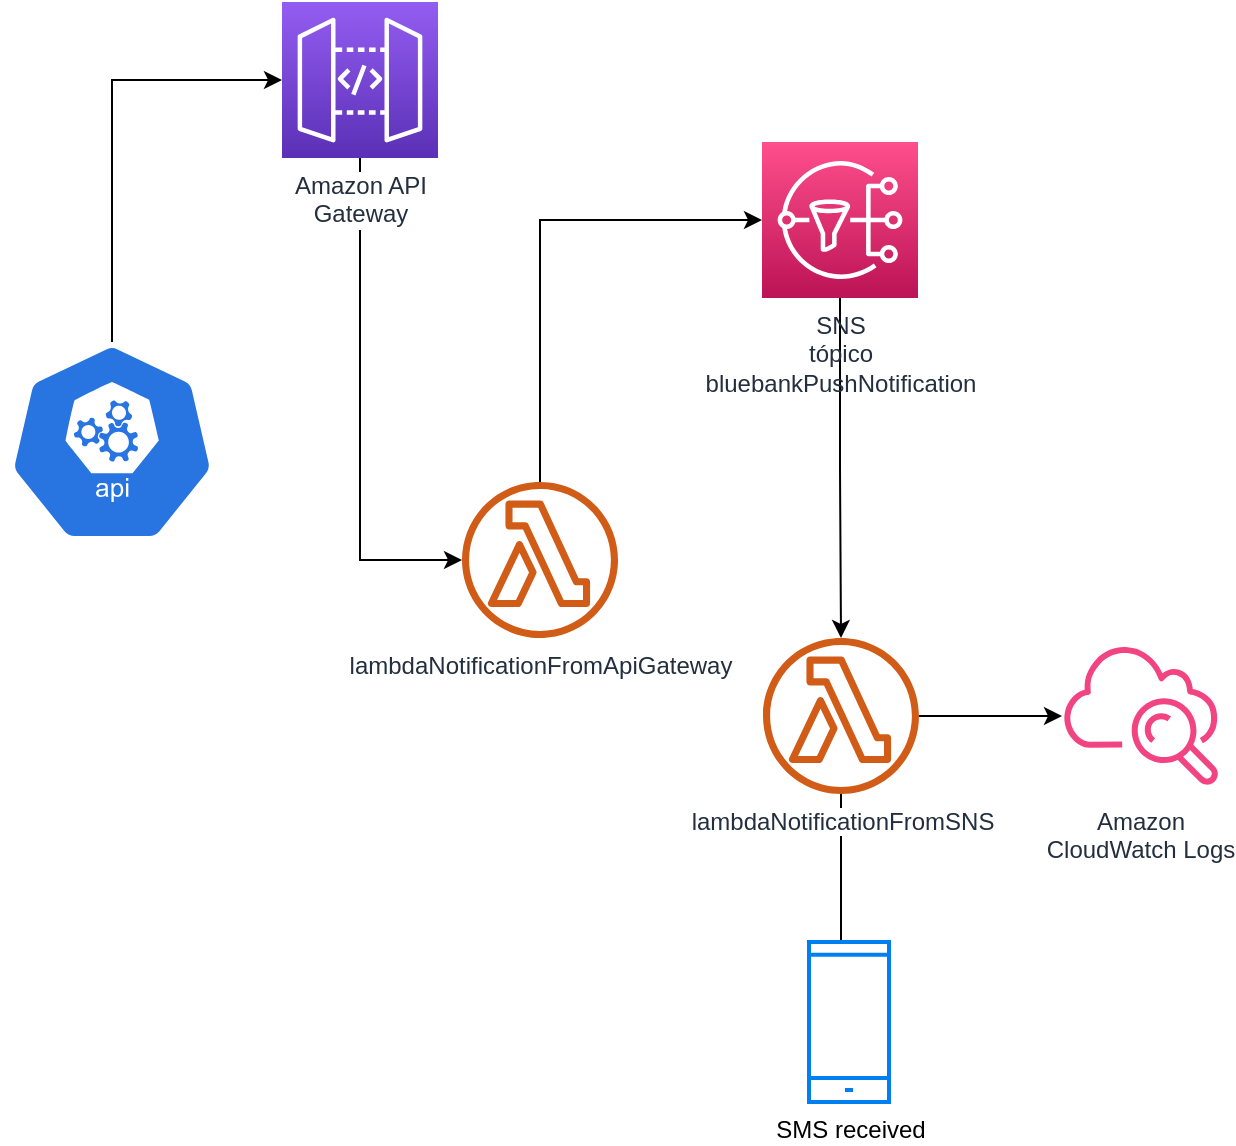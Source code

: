 <mxfile version="15.9.4" type="device"><diagram id="Ht1M8jgEwFfnCIfOTk4-" name="Page-1"><mxGraphModel dx="1075" dy="693" grid="1" gridSize="10" guides="1" tooltips="1" connect="1" arrows="1" fold="1" page="1" pageScale="1" pageWidth="1169" pageHeight="827" math="0" shadow="0"><root><mxCell id="0"/><mxCell id="1" parent="0"/><mxCell id="tCH-wvpR2sW0IF7nH8aX-2" style="edgeStyle=orthogonalEdgeStyle;rounded=0;orthogonalLoop=1;jettySize=auto;html=1;" edge="1" parent="1" source="UEzPUAAOIrF-is8g5C7q-114" target="UEzPUAAOIrF-is8g5C7q-115"><mxGeometry relative="1" as="geometry"><Array as="points"><mxPoint x="209" y="479"/></Array></mxGeometry></mxCell><mxCell id="UEzPUAAOIrF-is8g5C7q-114" value="Amazon API&lt;br&gt;Gateway&lt;br&gt;" style="outlineConnect=0;fontColor=#232F3E;gradientColor=#945DF2;gradientDirection=north;fillColor=#5A30B5;strokeColor=#ffffff;dashed=0;verticalLabelPosition=bottom;verticalAlign=top;align=center;html=1;fontSize=12;fontStyle=0;aspect=fixed;shape=mxgraph.aws4.resourceIcon;resIcon=mxgraph.aws4.api_gateway;labelBackgroundColor=#ffffff;" parent="1" vertex="1"><mxGeometry x="170" y="200" width="78" height="78" as="geometry"/></mxCell><mxCell id="tCH-wvpR2sW0IF7nH8aX-3" style="edgeStyle=orthogonalEdgeStyle;rounded=0;orthogonalLoop=1;jettySize=auto;html=1;entryX=0;entryY=0.5;entryDx=0;entryDy=0;entryPerimeter=0;" edge="1" parent="1" source="UEzPUAAOIrF-is8g5C7q-115" target="tCH-wvpR2sW0IF7nH8aX-1"><mxGeometry relative="1" as="geometry"><Array as="points"><mxPoint x="299" y="309"/></Array></mxGeometry></mxCell><mxCell id="UEzPUAAOIrF-is8g5C7q-115" value="&lt;div&gt;lambdaNotificationFromApiGateway&lt;/div&gt;" style="outlineConnect=0;fontColor=#232F3E;gradientColor=none;fillColor=#D05C17;strokeColor=none;dashed=0;verticalLabelPosition=bottom;verticalAlign=top;align=center;html=1;fontSize=12;fontStyle=0;aspect=fixed;pointerEvents=1;shape=mxgraph.aws4.lambda_function;labelBackgroundColor=#ffffff;" parent="1" vertex="1"><mxGeometry x="260" y="440" width="78" height="78" as="geometry"/></mxCell><mxCell id="UEzPUAAOIrF-is8g5C7q-123" value="Amazon&lt;br&gt;CloudWatch Logs&lt;br&gt;" style="outlineConnect=0;fontColor=#232F3E;gradientColor=none;gradientDirection=north;fillColor=#F34482;strokeColor=none;dashed=0;verticalLabelPosition=bottom;verticalAlign=top;align=center;html=1;fontSize=12;fontStyle=0;aspect=fixed;shape=mxgraph.aws4.cloudwatch;labelBackgroundColor=#ffffff;" parent="1" vertex="1"><mxGeometry x="560.0" y="518" width="78" height="78" as="geometry"/></mxCell><mxCell id="tCH-wvpR2sW0IF7nH8aX-7" style="edgeStyle=orthogonalEdgeStyle;rounded=0;orthogonalLoop=1;jettySize=auto;html=1;" edge="1" parent="1" source="tCH-wvpR2sW0IF7nH8aX-1" target="tCH-wvpR2sW0IF7nH8aX-6"><mxGeometry relative="1" as="geometry"/></mxCell><mxCell id="tCH-wvpR2sW0IF7nH8aX-1" value="&lt;div&gt;SNS&lt;/div&gt;&lt;div&gt;tópico&lt;/div&gt;&lt;div&gt;bluebankPushNotification&lt;/div&gt;" style="sketch=0;points=[[0,0,0],[0.25,0,0],[0.5,0,0],[0.75,0,0],[1,0,0],[0,1,0],[0.25,1,0],[0.5,1,0],[0.75,1,0],[1,1,0],[0,0.25,0],[0,0.5,0],[0,0.75,0],[1,0.25,0],[1,0.5,0],[1,0.75,0]];outlineConnect=0;fontColor=#232F3E;gradientColor=#FF4F8B;gradientDirection=north;fillColor=#BC1356;strokeColor=#ffffff;dashed=0;verticalLabelPosition=bottom;verticalAlign=top;align=center;html=1;fontSize=12;fontStyle=0;aspect=fixed;shape=mxgraph.aws4.resourceIcon;resIcon=mxgraph.aws4.sns;" vertex="1" parent="1"><mxGeometry x="410" y="270" width="78" height="78" as="geometry"/></mxCell><mxCell id="tCH-wvpR2sW0IF7nH8aX-8" style="edgeStyle=orthogonalEdgeStyle;rounded=0;orthogonalLoop=1;jettySize=auto;html=1;" edge="1" parent="1" source="tCH-wvpR2sW0IF7nH8aX-6" target="UEzPUAAOIrF-is8g5C7q-123"><mxGeometry relative="1" as="geometry"/></mxCell><mxCell id="tCH-wvpR2sW0IF7nH8aX-10" style="edgeStyle=orthogonalEdgeStyle;rounded=0;orthogonalLoop=1;jettySize=auto;html=1;entryX=0.4;entryY=0.25;entryDx=0;entryDy=0;entryPerimeter=0;" edge="1" parent="1" source="tCH-wvpR2sW0IF7nH8aX-6" target="tCH-wvpR2sW0IF7nH8aX-9"><mxGeometry relative="1" as="geometry"/></mxCell><mxCell id="tCH-wvpR2sW0IF7nH8aX-6" value="lambdaNotificationFromSNS" style="outlineConnect=0;fontColor=#232F3E;gradientColor=none;fillColor=#D05C17;strokeColor=none;dashed=0;verticalLabelPosition=bottom;verticalAlign=top;align=center;html=1;fontSize=12;fontStyle=0;aspect=fixed;pointerEvents=1;shape=mxgraph.aws4.lambda_function;labelBackgroundColor=#ffffff;" vertex="1" parent="1"><mxGeometry x="410.5" y="518" width="78" height="78" as="geometry"/></mxCell><mxCell id="tCH-wvpR2sW0IF7nH8aX-9" value="SMS received" style="html=1;verticalLabelPosition=bottom;align=center;labelBackgroundColor=#ffffff;verticalAlign=top;strokeWidth=2;strokeColor=#0080F0;shadow=0;dashed=0;shape=mxgraph.ios7.icons.smartphone;" vertex="1" parent="1"><mxGeometry x="433.5" y="670" width="40" height="80" as="geometry"/></mxCell><mxCell id="tCH-wvpR2sW0IF7nH8aX-13" style="edgeStyle=orthogonalEdgeStyle;rounded=0;orthogonalLoop=1;jettySize=auto;html=1;" edge="1" parent="1" source="tCH-wvpR2sW0IF7nH8aX-12" target="UEzPUAAOIrF-is8g5C7q-114"><mxGeometry relative="1" as="geometry"><Array as="points"><mxPoint x="85" y="239"/></Array></mxGeometry></mxCell><mxCell id="tCH-wvpR2sW0IF7nH8aX-12" value="" style="sketch=0;html=1;dashed=0;whitespace=wrap;fillColor=#2875E2;strokeColor=#ffffff;points=[[0.005,0.63,0],[0.1,0.2,0],[0.9,0.2,0],[0.5,0,0],[0.995,0.63,0],[0.72,0.99,0],[0.5,1,0],[0.28,0.99,0]];shape=mxgraph.kubernetes.icon;prIcon=api" vertex="1" parent="1"><mxGeometry x="30" y="370" width="110" height="100" as="geometry"/></mxCell></root></mxGraphModel></diagram></mxfile>